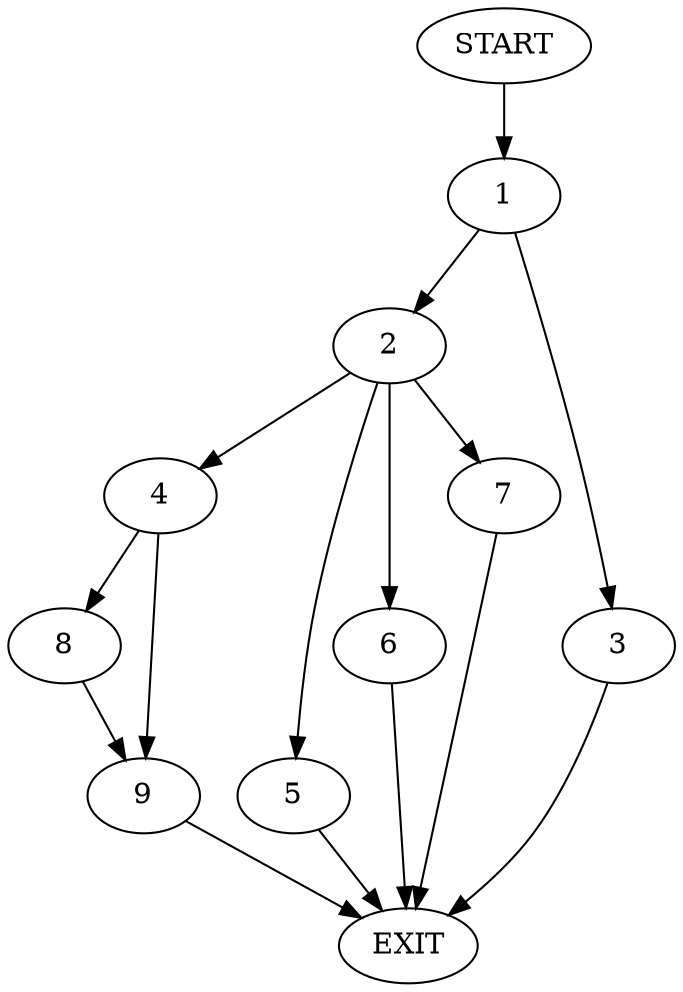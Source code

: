 digraph {
0 [label="START"]
10 [label="EXIT"]
0 -> 1
1 -> 2
1 -> 3
2 -> 4
2 -> 5
2 -> 6
2 -> 7
3 -> 10
7 -> 10
5 -> 10
4 -> 8
4 -> 9
6 -> 10
8 -> 9
9 -> 10
}
